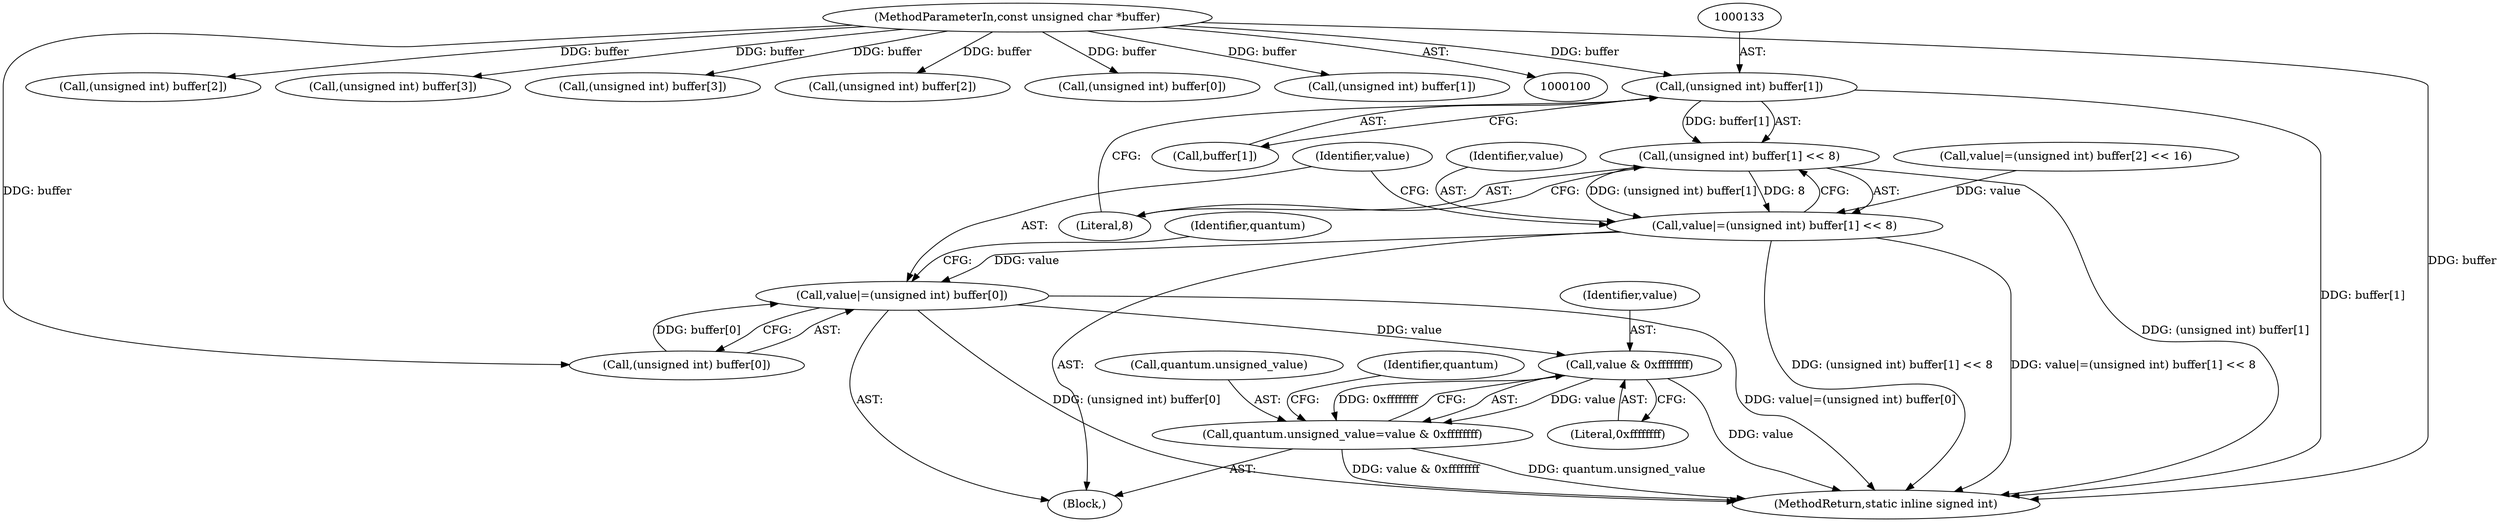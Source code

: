 digraph "0_ImageMagick_d8ab7f046587f2e9f734b687ba7e6e10147c294b_8@array" {
"1000132" [label="(Call,(unsigned int) buffer[1])"];
"1000102" [label="(MethodParameterIn,const unsigned char *buffer)"];
"1000131" [label="(Call,(unsigned int) buffer[1] << 8)"];
"1000129" [label="(Call,value|=(unsigned int) buffer[1] << 8)"];
"1000138" [label="(Call,value|=(unsigned int) buffer[0])"];
"1000149" [label="(Call,value & 0xffffffff)"];
"1000145" [label="(Call,quantum.unsigned_value=value & 0xffffffff)"];
"1000140" [label="(Call,(unsigned int) buffer[0])"];
"1000177" [label="(Call,(unsigned int) buffer[2])"];
"1000146" [label="(Call,quantum.unsigned_value)"];
"1000139" [label="(Identifier,value)"];
"1000114" [label="(Call,(unsigned int) buffer[3])"];
"1000147" [label="(Identifier,quantum)"];
"1000154" [label="(Identifier,quantum)"];
"1000151" [label="(Literal,0xffffffff)"];
"1000110" [label="(Block,)"];
"1000131" [label="(Call,(unsigned int) buffer[1] << 8)"];
"1000150" [label="(Identifier,value)"];
"1000138" [label="(Call,value|=(unsigned int) buffer[0])"];
"1000137" [label="(Literal,8)"];
"1000129" [label="(Call,value|=(unsigned int) buffer[1] << 8)"];
"1000149" [label="(Call,value & 0xffffffff)"];
"1000185" [label="(Call,(unsigned int) buffer[3])"];
"1000102" [label="(MethodParameterIn,const unsigned char *buffer)"];
"1000123" [label="(Call,(unsigned int) buffer[2])"];
"1000130" [label="(Identifier,value)"];
"1000134" [label="(Call,buffer[1])"];
"1000201" [label="(MethodReturn,static inline signed int)"];
"1000132" [label="(Call,(unsigned int) buffer[1])"];
"1000159" [label="(Call,(unsigned int) buffer[0])"];
"1000168" [label="(Call,(unsigned int) buffer[1])"];
"1000120" [label="(Call,value|=(unsigned int) buffer[2] << 16)"];
"1000145" [label="(Call,quantum.unsigned_value=value & 0xffffffff)"];
"1000132" -> "1000131"  [label="AST: "];
"1000132" -> "1000134"  [label="CFG: "];
"1000133" -> "1000132"  [label="AST: "];
"1000134" -> "1000132"  [label="AST: "];
"1000137" -> "1000132"  [label="CFG: "];
"1000132" -> "1000201"  [label="DDG: buffer[1]"];
"1000132" -> "1000131"  [label="DDG: buffer[1]"];
"1000102" -> "1000132"  [label="DDG: buffer"];
"1000102" -> "1000100"  [label="AST: "];
"1000102" -> "1000201"  [label="DDG: buffer"];
"1000102" -> "1000114"  [label="DDG: buffer"];
"1000102" -> "1000123"  [label="DDG: buffer"];
"1000102" -> "1000140"  [label="DDG: buffer"];
"1000102" -> "1000159"  [label="DDG: buffer"];
"1000102" -> "1000168"  [label="DDG: buffer"];
"1000102" -> "1000177"  [label="DDG: buffer"];
"1000102" -> "1000185"  [label="DDG: buffer"];
"1000131" -> "1000129"  [label="AST: "];
"1000131" -> "1000137"  [label="CFG: "];
"1000137" -> "1000131"  [label="AST: "];
"1000129" -> "1000131"  [label="CFG: "];
"1000131" -> "1000201"  [label="DDG: (unsigned int) buffer[1]"];
"1000131" -> "1000129"  [label="DDG: (unsigned int) buffer[1]"];
"1000131" -> "1000129"  [label="DDG: 8"];
"1000129" -> "1000110"  [label="AST: "];
"1000130" -> "1000129"  [label="AST: "];
"1000139" -> "1000129"  [label="CFG: "];
"1000129" -> "1000201"  [label="DDG: value|=(unsigned int) buffer[1] << 8"];
"1000129" -> "1000201"  [label="DDG: (unsigned int) buffer[1] << 8"];
"1000120" -> "1000129"  [label="DDG: value"];
"1000129" -> "1000138"  [label="DDG: value"];
"1000138" -> "1000110"  [label="AST: "];
"1000138" -> "1000140"  [label="CFG: "];
"1000139" -> "1000138"  [label="AST: "];
"1000140" -> "1000138"  [label="AST: "];
"1000147" -> "1000138"  [label="CFG: "];
"1000138" -> "1000201"  [label="DDG: (unsigned int) buffer[0]"];
"1000138" -> "1000201"  [label="DDG: value|=(unsigned int) buffer[0]"];
"1000140" -> "1000138"  [label="DDG: buffer[0]"];
"1000138" -> "1000149"  [label="DDG: value"];
"1000149" -> "1000145"  [label="AST: "];
"1000149" -> "1000151"  [label="CFG: "];
"1000150" -> "1000149"  [label="AST: "];
"1000151" -> "1000149"  [label="AST: "];
"1000145" -> "1000149"  [label="CFG: "];
"1000149" -> "1000201"  [label="DDG: value"];
"1000149" -> "1000145"  [label="DDG: value"];
"1000149" -> "1000145"  [label="DDG: 0xffffffff"];
"1000145" -> "1000110"  [label="AST: "];
"1000146" -> "1000145"  [label="AST: "];
"1000154" -> "1000145"  [label="CFG: "];
"1000145" -> "1000201"  [label="DDG: quantum.unsigned_value"];
"1000145" -> "1000201"  [label="DDG: value & 0xffffffff"];
}

